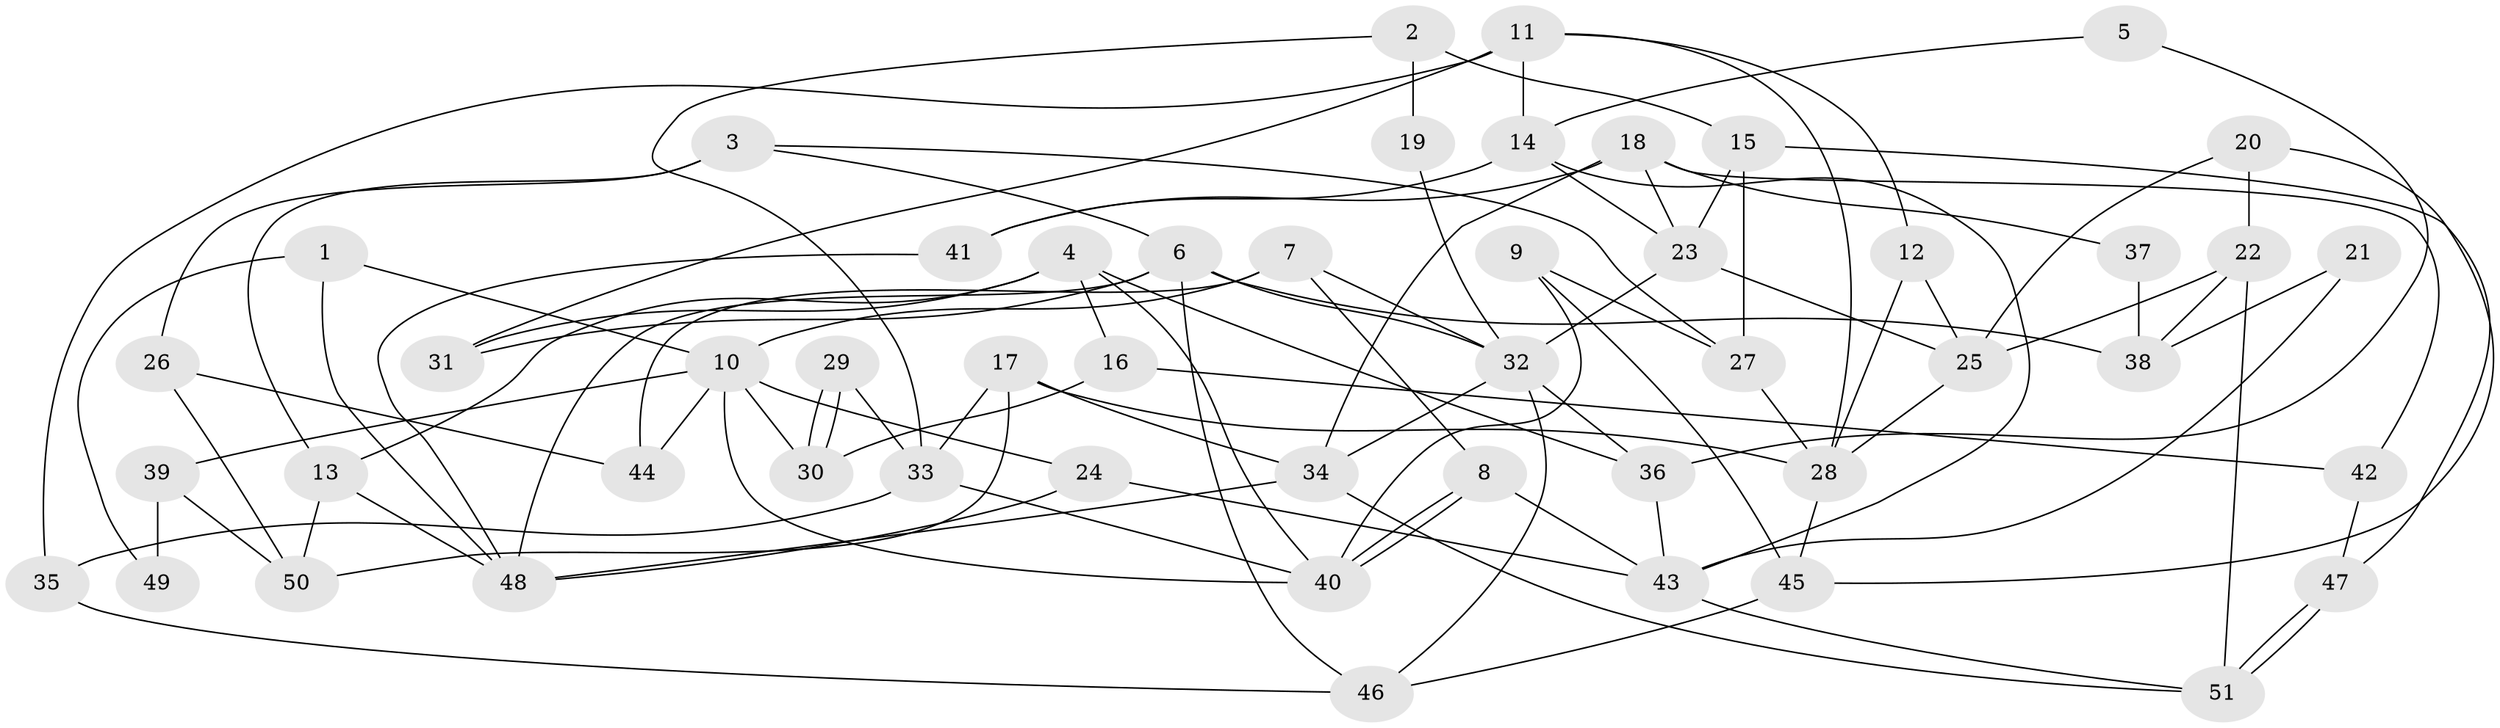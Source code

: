 // coarse degree distribution, {7: 0.08571428571428572, 3: 0.17142857142857143, 6: 0.11428571428571428, 5: 0.2, 2: 0.17142857142857143, 8: 0.05714285714285714, 9: 0.05714285714285714, 4: 0.14285714285714285}
// Generated by graph-tools (version 1.1) at 2025/24/03/03/25 07:24:00]
// undirected, 51 vertices, 102 edges
graph export_dot {
graph [start="1"]
  node [color=gray90,style=filled];
  1;
  2;
  3;
  4;
  5;
  6;
  7;
  8;
  9;
  10;
  11;
  12;
  13;
  14;
  15;
  16;
  17;
  18;
  19;
  20;
  21;
  22;
  23;
  24;
  25;
  26;
  27;
  28;
  29;
  30;
  31;
  32;
  33;
  34;
  35;
  36;
  37;
  38;
  39;
  40;
  41;
  42;
  43;
  44;
  45;
  46;
  47;
  48;
  49;
  50;
  51;
  1 -- 48;
  1 -- 10;
  1 -- 49;
  2 -- 15;
  2 -- 33;
  2 -- 19;
  3 -- 13;
  3 -- 6;
  3 -- 26;
  3 -- 27;
  4 -- 40;
  4 -- 16;
  4 -- 13;
  4 -- 31;
  4 -- 36;
  5 -- 14;
  5 -- 36;
  6 -- 31;
  6 -- 48;
  6 -- 32;
  6 -- 38;
  6 -- 46;
  7 -- 32;
  7 -- 8;
  7 -- 10;
  7 -- 44;
  8 -- 40;
  8 -- 40;
  8 -- 43;
  9 -- 40;
  9 -- 45;
  9 -- 27;
  10 -- 24;
  10 -- 30;
  10 -- 39;
  10 -- 40;
  10 -- 44;
  11 -- 28;
  11 -- 14;
  11 -- 12;
  11 -- 31;
  11 -- 35;
  12 -- 28;
  12 -- 25;
  13 -- 50;
  13 -- 48;
  14 -- 43;
  14 -- 23;
  14 -- 41;
  15 -- 27;
  15 -- 23;
  15 -- 47;
  16 -- 30;
  16 -- 42;
  17 -- 28;
  17 -- 33;
  17 -- 34;
  17 -- 50;
  18 -- 41;
  18 -- 34;
  18 -- 23;
  18 -- 37;
  18 -- 42;
  19 -- 32;
  20 -- 25;
  20 -- 45;
  20 -- 22;
  21 -- 43;
  21 -- 38;
  22 -- 25;
  22 -- 38;
  22 -- 51;
  23 -- 32;
  23 -- 25;
  24 -- 48;
  24 -- 43;
  25 -- 28;
  26 -- 44;
  26 -- 50;
  27 -- 28;
  28 -- 45;
  29 -- 33;
  29 -- 30;
  29 -- 30;
  32 -- 34;
  32 -- 36;
  32 -- 46;
  33 -- 40;
  33 -- 35;
  34 -- 51;
  34 -- 48;
  35 -- 46;
  36 -- 43;
  37 -- 38;
  39 -- 50;
  39 -- 49;
  41 -- 48;
  42 -- 47;
  43 -- 51;
  45 -- 46;
  47 -- 51;
  47 -- 51;
}
